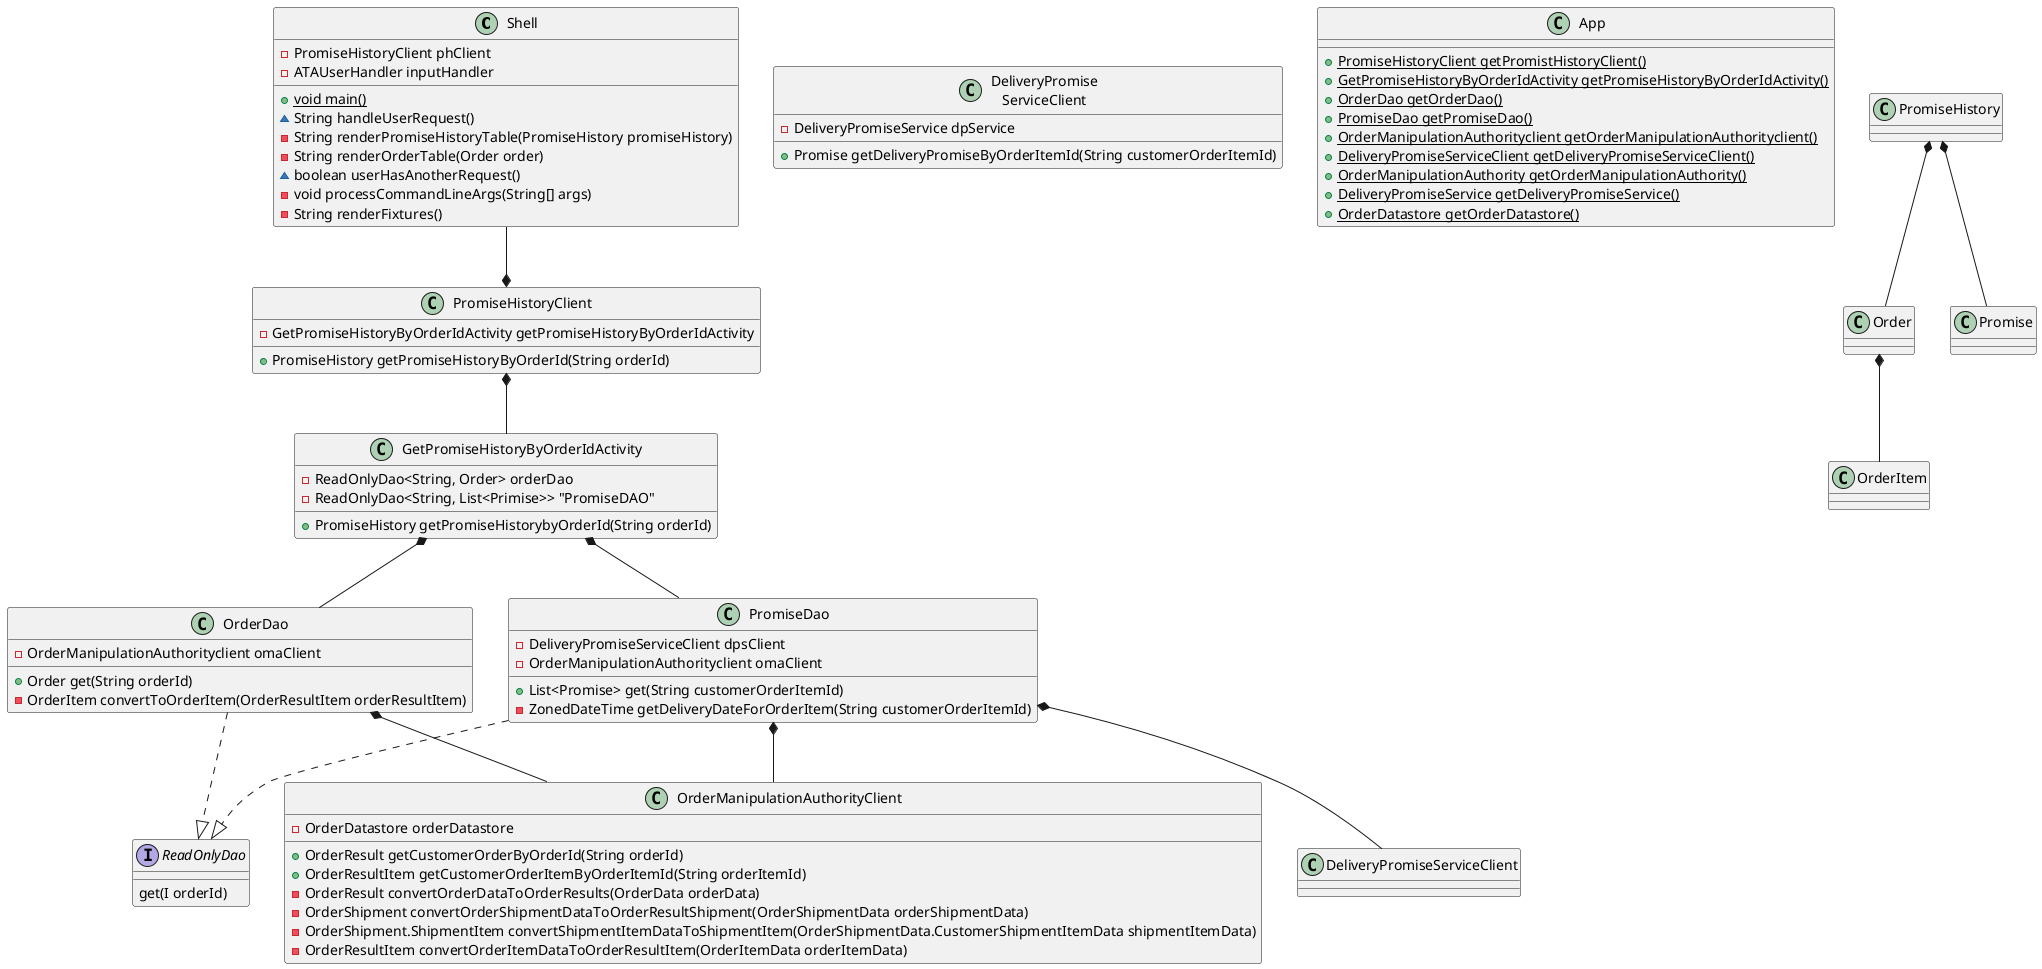 @startuml

'Classes
class Shell {
    - {field} PromiseHistoryClient phClient
    - {field} ATAUserHandler inputHandler
    + {method} {static} void main()
    ~ {method} String handleUserRequest()
    - {method} String renderPromiseHistoryTable(PromiseHistory promiseHistory)
    - {method} String renderOrderTable(Order order)
    ~ {method} boolean userHasAnotherRequest()
    - {method} void processCommandLineArgs(String[] args)
    - {method} String renderFixtures()

}

class PromiseHistoryClient {
    - {field} GetPromiseHistoryByOrderIdActivity getPromiseHistoryByOrderIdActivity
    + {method} PromiseHistory getPromiseHistoryByOrderId(String orderId)
}

class GetPromiseHistoryByOrderIdActivity {
    - {field} ReadOnlyDao<String, Order> orderDao
    - {field} ReadOnlyDao<String, List<Primise>> "PromiseDAO"
    + {method} PromiseHistory getPromiseHistorybyOrderId(String orderId)
}
class OrderDao {
    - {field} OrderManipulationAuthorityclient omaClient
    + {method} Order get(String orderId)
    - {method} OrderItem convertToOrderItem(OrderResultItem orderResultItem)
}
class PromiseDao {
    - {field} DeliveryPromiseServiceClient dpsClient
    - {field} OrderManipulationAuthorityclient omaClient
    + {method} List<Promise> get(String customerOrderItemId)
    - {method} ZonedDateTime getDeliveryDateForOrderItem(String customerOrderItemId)
}
class OrderManipulationAuthorityClient {
    - {field} OrderDatastore orderDatastore
    + {method} OrderResult getCustomerOrderByOrderId(String orderId)
    + {method} OrderResultItem getCustomerOrderItemByOrderItemId(String orderItemId)
    - {method} OrderResult convertOrderDataToOrderResults(OrderData orderData)
    - {method} OrderShipment convertOrderShipmentDataToOrderResultShipment(OrderShipmentData orderShipmentData)
    - {method} OrderShipment.ShipmentItem convertShipmentItemDataToShipmentItem(OrderShipmentData.CustomerShipmentItemData shipmentItemData)
    - {method} OrderResultItem convertOrderItemDataToOrderResultItem(OrderItemData orderItemData)
}
class DeliveryPromise\nServiceClient {
    - {field} DeliveryPromiseService dpService
    + {method} Promise getDeliveryPromiseByOrderItemId(String customerOrderItemId)
}

class App {
    + {method} {static} PromiseHistoryClient getPromistHistoryClient()
    + {method} {static} GetPromiseHistoryByOrderIdActivity getPromiseHistoryByOrderIdActivity()
    + {method} {static} OrderDao getOrderDao()
    + {method} {static} PromiseDao getPromiseDao()
    + {method} {static} OrderManipulationAuthorityclient getOrderManipulationAuthorityclient()
    + {method} {static} DeliveryPromiseServiceClient getDeliveryPromiseServiceClient()
    + {method} {static} OrderManipulationAuthority getOrderManipulationAuthority()
    + {method} {static} DeliveryPromiseService getDeliveryPromiseService()
    + {method} {static} OrderDatastore getOrderDatastore()

}

interface ReadOnlyDao {
    {method} get(I orderId)
}

'Relationships
Shell --* PromiseHistoryClient
PromiseHistoryClient *-- GetPromiseHistoryByOrderIdActivity
GetPromiseHistoryByOrderIdActivity *-- OrderDao
OrderDao *-- OrderManipulationAuthorityClient
OrderDao ..|> ReadOnlyDao
PromiseDao ..|> ReadOnlyDao
GetPromiseHistoryByOrderIdActivity *-- PromiseDao
PromiseDao *-- DeliveryPromiseServiceClient
PromiseDao *-- OrderManipulationAuthorityClient
PromiseHistory *-- Order
PromiseHistory *-- Promise
Order *-- OrderItem

@enduml